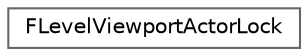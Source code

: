 digraph "Graphical Class Hierarchy"
{
 // INTERACTIVE_SVG=YES
 // LATEX_PDF_SIZE
  bgcolor="transparent";
  edge [fontname=Helvetica,fontsize=10,labelfontname=Helvetica,labelfontsize=10];
  node [fontname=Helvetica,fontsize=10,shape=box,height=0.2,width=0.4];
  rankdir="LR";
  Node0 [id="Node000000",label="FLevelViewportActorLock",height=0.2,width=0.4,color="grey40", fillcolor="white", style="filled",URL="$d2/d7e/structFLevelViewportActorLock.html",tooltip="Interface for objects who want to lock the viewport to an actor."];
}
